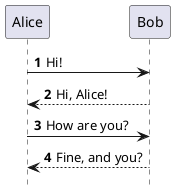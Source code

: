 @startuml

hide footbox
autonumber
Alice -> Bob: Hi!
Bob --> Alice: Hi, Alice!
Alice -> Bob: How are you?
Bob --> Alice: Fine, and you?


@enduml
